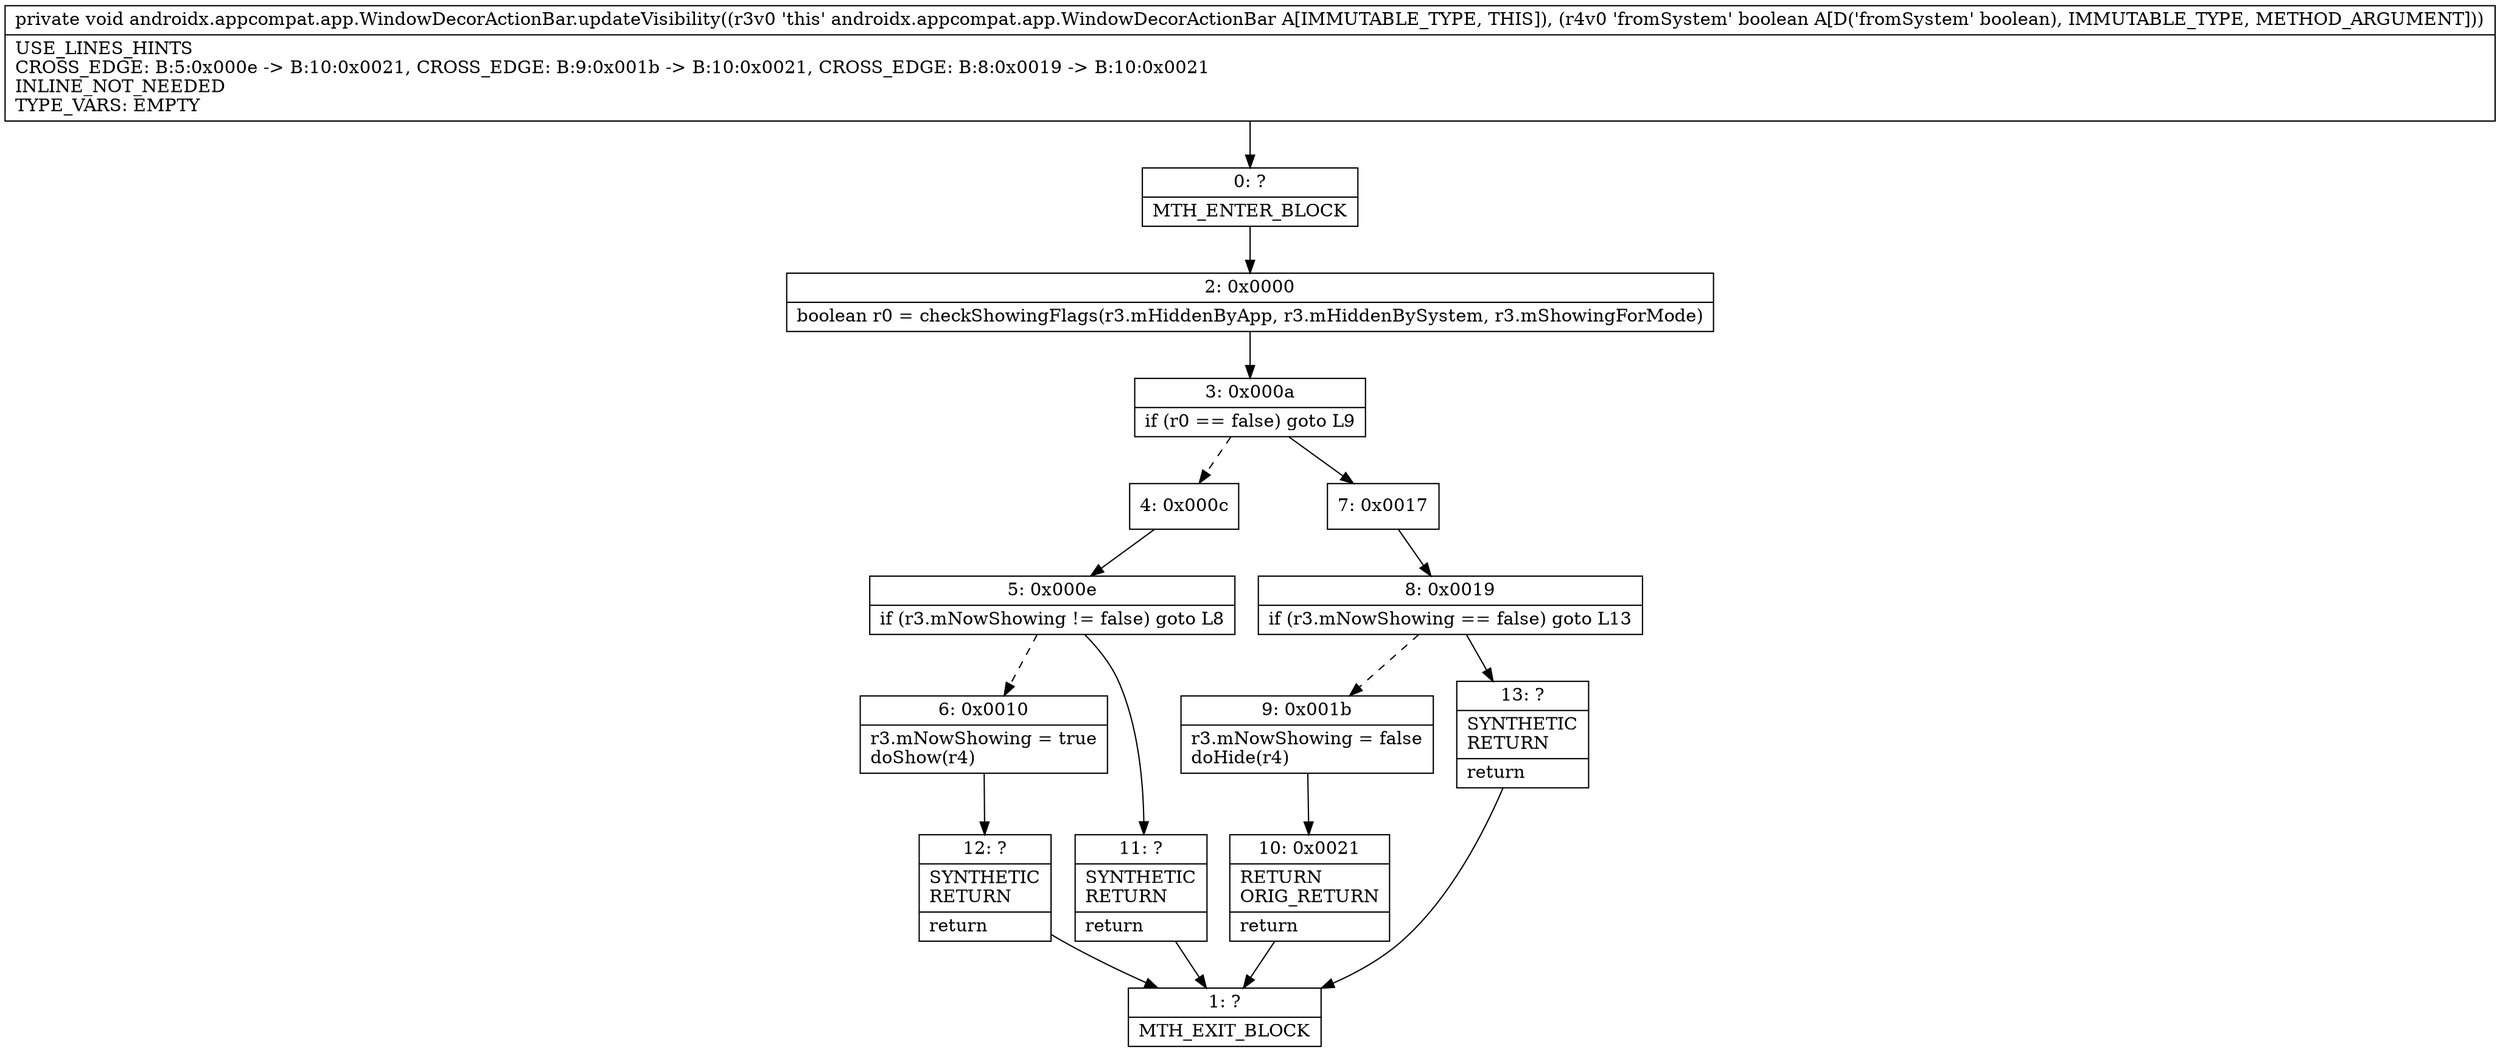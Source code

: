 digraph "CFG forandroidx.appcompat.app.WindowDecorActionBar.updateVisibility(Z)V" {
Node_0 [shape=record,label="{0\:\ ?|MTH_ENTER_BLOCK\l}"];
Node_2 [shape=record,label="{2\:\ 0x0000|boolean r0 = checkShowingFlags(r3.mHiddenByApp, r3.mHiddenBySystem, r3.mShowingForMode)\l}"];
Node_3 [shape=record,label="{3\:\ 0x000a|if (r0 == false) goto L9\l}"];
Node_4 [shape=record,label="{4\:\ 0x000c}"];
Node_5 [shape=record,label="{5\:\ 0x000e|if (r3.mNowShowing != false) goto L8\l}"];
Node_6 [shape=record,label="{6\:\ 0x0010|r3.mNowShowing = true\ldoShow(r4)\l}"];
Node_12 [shape=record,label="{12\:\ ?|SYNTHETIC\lRETURN\l|return\l}"];
Node_1 [shape=record,label="{1\:\ ?|MTH_EXIT_BLOCK\l}"];
Node_11 [shape=record,label="{11\:\ ?|SYNTHETIC\lRETURN\l|return\l}"];
Node_7 [shape=record,label="{7\:\ 0x0017}"];
Node_8 [shape=record,label="{8\:\ 0x0019|if (r3.mNowShowing == false) goto L13\l}"];
Node_9 [shape=record,label="{9\:\ 0x001b|r3.mNowShowing = false\ldoHide(r4)\l}"];
Node_10 [shape=record,label="{10\:\ 0x0021|RETURN\lORIG_RETURN\l|return\l}"];
Node_13 [shape=record,label="{13\:\ ?|SYNTHETIC\lRETURN\l|return\l}"];
MethodNode[shape=record,label="{private void androidx.appcompat.app.WindowDecorActionBar.updateVisibility((r3v0 'this' androidx.appcompat.app.WindowDecorActionBar A[IMMUTABLE_TYPE, THIS]), (r4v0 'fromSystem' boolean A[D('fromSystem' boolean), IMMUTABLE_TYPE, METHOD_ARGUMENT]))  | USE_LINES_HINTS\lCROSS_EDGE: B:5:0x000e \-\> B:10:0x0021, CROSS_EDGE: B:9:0x001b \-\> B:10:0x0021, CROSS_EDGE: B:8:0x0019 \-\> B:10:0x0021\lINLINE_NOT_NEEDED\lTYPE_VARS: EMPTY\l}"];
MethodNode -> Node_0;Node_0 -> Node_2;
Node_2 -> Node_3;
Node_3 -> Node_4[style=dashed];
Node_3 -> Node_7;
Node_4 -> Node_5;
Node_5 -> Node_6[style=dashed];
Node_5 -> Node_11;
Node_6 -> Node_12;
Node_12 -> Node_1;
Node_11 -> Node_1;
Node_7 -> Node_8;
Node_8 -> Node_9[style=dashed];
Node_8 -> Node_13;
Node_9 -> Node_10;
Node_10 -> Node_1;
Node_13 -> Node_1;
}

